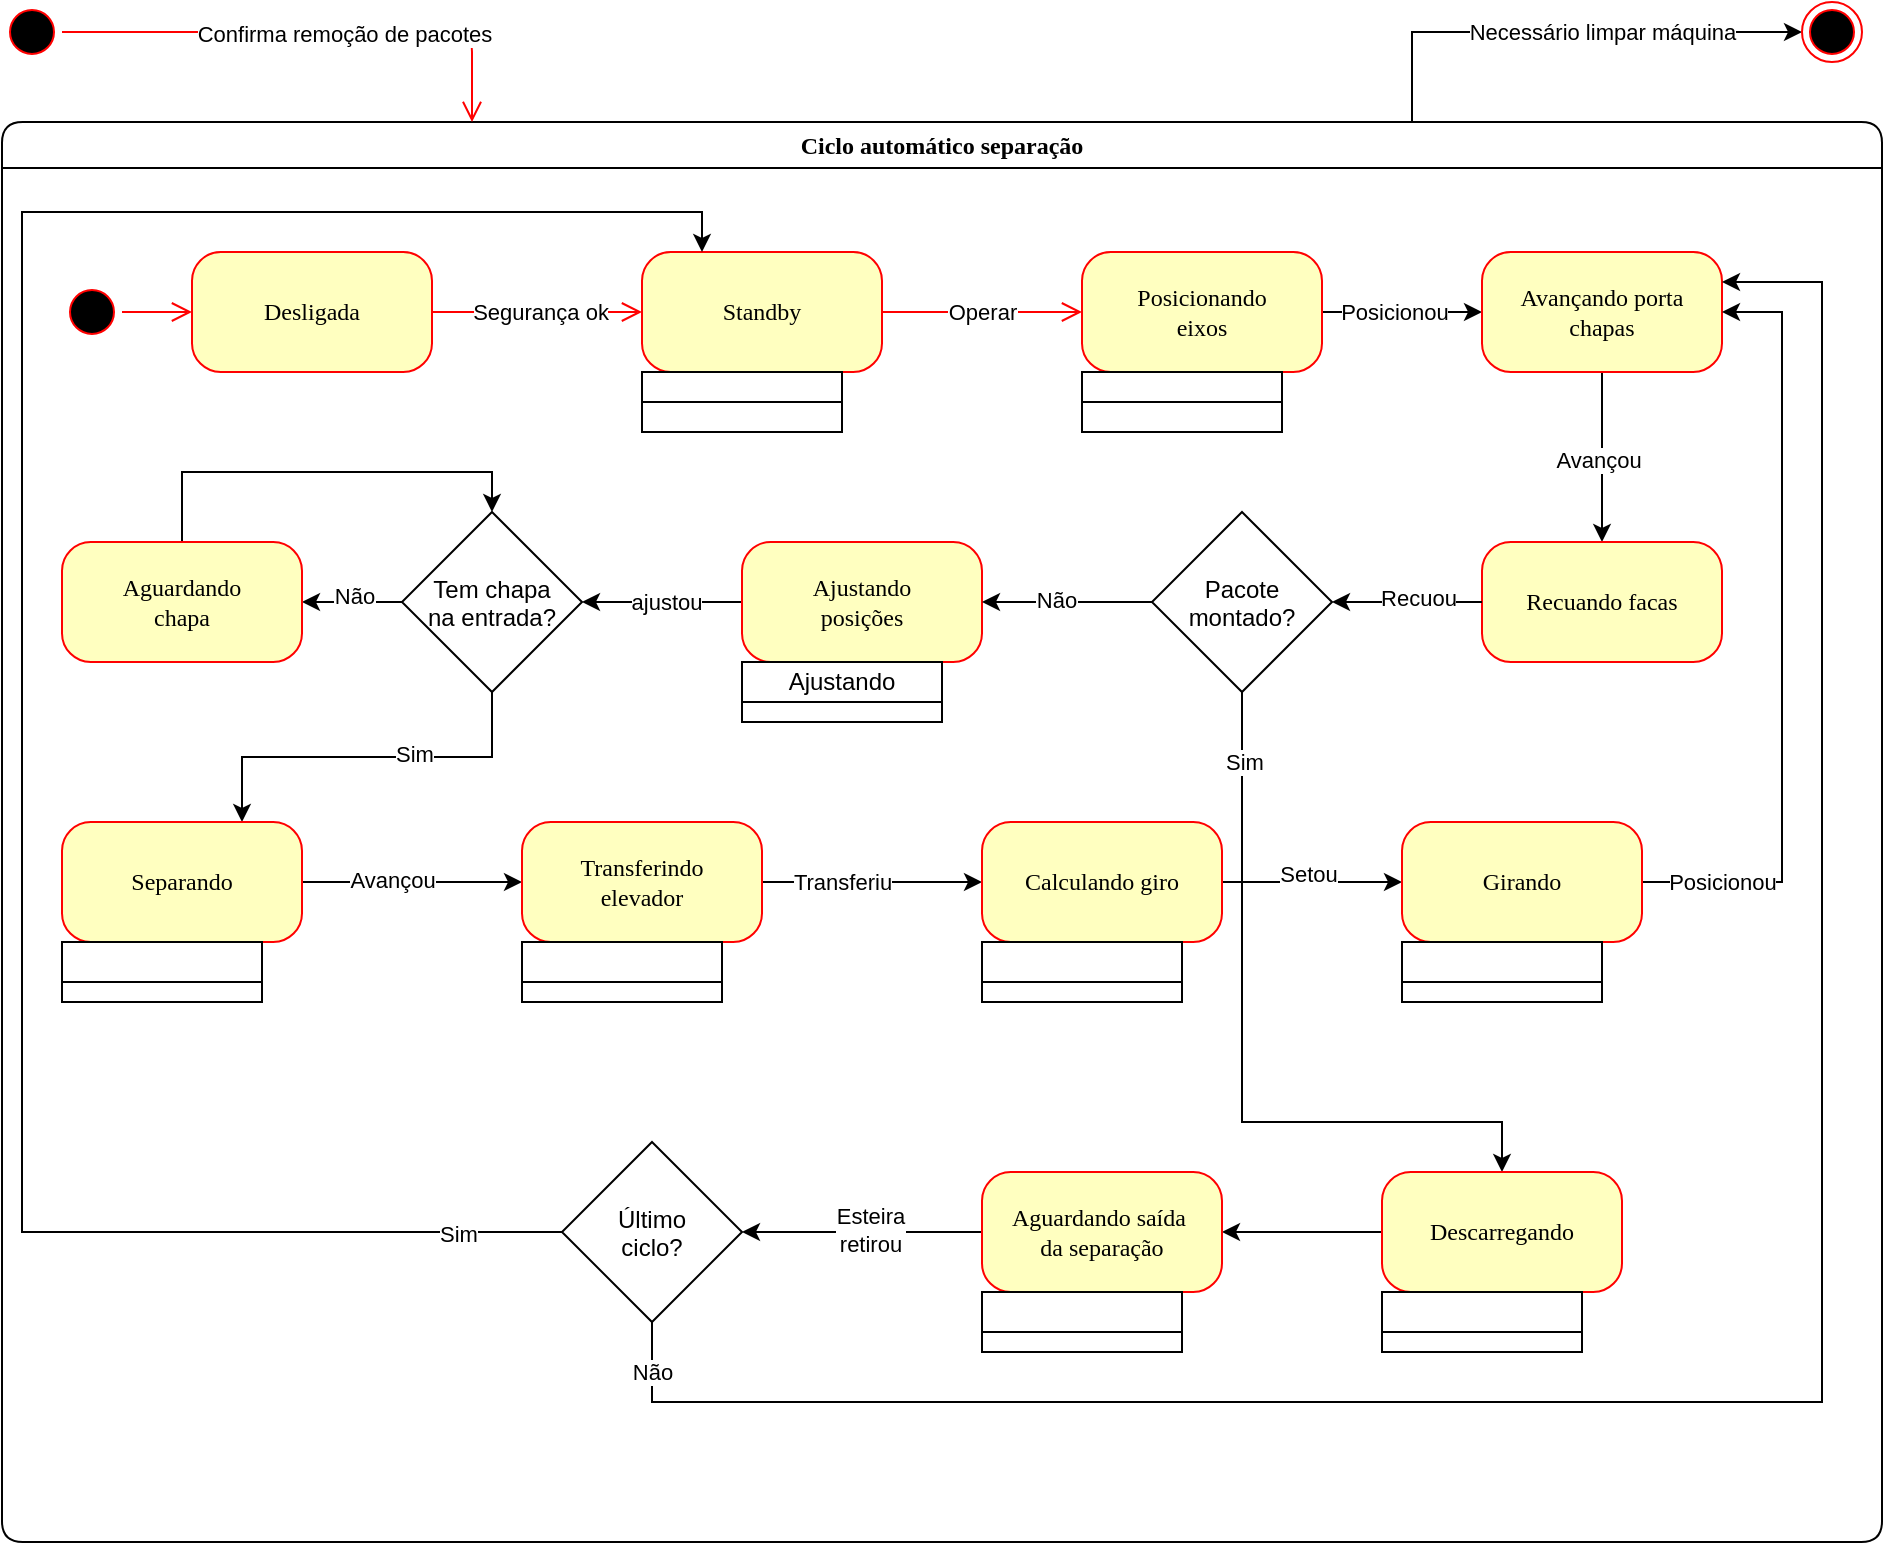 <mxfile version="24.2.2" type="github" pages="2">
  <diagram name="Separação" id="58cdce13-f638-feb5-8d6f-7d28b1aa9fa0">
    <mxGraphModel dx="2150" dy="942" grid="1" gridSize="10" guides="1" tooltips="1" connect="1" arrows="1" fold="1" page="1" pageScale="1" pageWidth="1100" pageHeight="850" background="none" math="0" shadow="0">
      <root>
        <mxCell id="0" />
        <mxCell id="1" parent="0" />
        <mxCell id="382b91b5511bd0f7-1" value="" style="ellipse;html=1;shape=startState;fillColor=#000000;strokeColor=#ff0000;rounded=1;shadow=0;comic=0;labelBackgroundColor=none;fontFamily=Verdana;fontSize=12;fontColor=#000000;align=center;direction=south;" parent="1" vertex="1">
          <mxGeometry x="20" y="20" width="30" height="30" as="geometry" />
        </mxCell>
        <mxCell id="jEQ9bqi1bXGEA216Gn8D-32" style="edgeStyle=orthogonalEdgeStyle;rounded=0;orthogonalLoop=1;jettySize=auto;html=1;exitX=0.75;exitY=0;exitDx=0;exitDy=0;entryX=0;entryY=0.5;entryDx=0;entryDy=0;" edge="1" parent="1" source="2a3bc250acf0617d-7" target="24f968d109e7d6b4-3">
          <mxGeometry relative="1" as="geometry" />
        </mxCell>
        <mxCell id="jEQ9bqi1bXGEA216Gn8D-33" value="Necessário limpar máquina" style="edgeLabel;html=1;align=center;verticalAlign=middle;resizable=0;points=[];" vertex="1" connectable="0" parent="jEQ9bqi1bXGEA216Gn8D-32">
          <mxGeometry x="-0.258" y="2" relative="1" as="geometry">
            <mxPoint x="51" y="2" as="offset" />
          </mxGeometry>
        </mxCell>
        <mxCell id="2a3bc250acf0617d-7" value="Ciclo automático separação" style="swimlane;whiteSpace=wrap;html=1;rounded=1;shadow=0;comic=0;labelBackgroundColor=none;strokeWidth=1;fontFamily=Verdana;fontSize=12;align=center;" parent="1" vertex="1">
          <mxGeometry x="20" y="80" width="940" height="710" as="geometry" />
        </mxCell>
        <mxCell id="3cde6dad864a17aa-10" style="edgeStyle=elbowEdgeStyle;html=1;labelBackgroundColor=none;endArrow=open;endSize=8;strokeColor=#ff0000;fontFamily=Verdana;fontSize=12;align=left;" parent="2a3bc250acf0617d-7" source="382b91b5511bd0f7-8" target="3cde6dad864a17aa-1" edge="1">
          <mxGeometry relative="1" as="geometry" />
        </mxCell>
        <mxCell id="SFfb35-ShU-kt1pV6KI9-8" value="Segurança ok" style="edgeLabel;html=1;align=center;verticalAlign=middle;resizable=0;points=[];" parent="3cde6dad864a17aa-10" vertex="1" connectable="0">
          <mxGeometry x="0.12" y="1" relative="1" as="geometry">
            <mxPoint x="-5" y="1" as="offset" />
          </mxGeometry>
        </mxCell>
        <mxCell id="382b91b5511bd0f7-8" value="Desligada" style="rounded=1;whiteSpace=wrap;html=1;arcSize=24;fillColor=#ffffc0;strokeColor=#ff0000;shadow=0;comic=0;labelBackgroundColor=none;fontFamily=Verdana;fontSize=12;fontColor=#000000;align=center;" parent="2a3bc250acf0617d-7" vertex="1">
          <mxGeometry x="95" y="65" width="120" height="60" as="geometry" />
        </mxCell>
        <mxCell id="3cde6dad864a17aa-9" style="edgeStyle=elbowEdgeStyle;html=1;labelBackgroundColor=none;endArrow=open;endSize=8;strokeColor=#ff0000;fontFamily=Verdana;fontSize=12;align=left;" parent="2a3bc250acf0617d-7" source="2a3bc250acf0617d-3" target="382b91b5511bd0f7-8" edge="1">
          <mxGeometry relative="1" as="geometry" />
        </mxCell>
        <mxCell id="2a3bc250acf0617d-3" value="" style="ellipse;html=1;shape=startState;fillColor=#000000;strokeColor=#ff0000;rounded=1;shadow=0;comic=0;labelBackgroundColor=none;fontFamily=Verdana;fontSize=12;fontColor=#000000;align=center;direction=south;" parent="2a3bc250acf0617d-7" vertex="1">
          <mxGeometry x="30" y="80" width="30" height="30" as="geometry" />
        </mxCell>
        <mxCell id="3cde6dad864a17aa-11" style="edgeStyle=elbowEdgeStyle;html=1;labelBackgroundColor=none;endArrow=open;endSize=8;strokeColor=#ff0000;fontFamily=Verdana;fontSize=12;align=left;" parent="2a3bc250acf0617d-7" source="3cde6dad864a17aa-1" target="3cde6dad864a17aa-2" edge="1">
          <mxGeometry relative="1" as="geometry" />
        </mxCell>
        <mxCell id="SFfb35-ShU-kt1pV6KI9-13" value="Operar" style="edgeLabel;html=1;align=center;verticalAlign=middle;resizable=0;points=[];" parent="3cde6dad864a17aa-11" vertex="1" connectable="0">
          <mxGeometry x="-0.343" y="-1" relative="1" as="geometry">
            <mxPoint x="17" y="-1" as="offset" />
          </mxGeometry>
        </mxCell>
        <mxCell id="3cde6dad864a17aa-1" value="Standby" style="rounded=1;whiteSpace=wrap;html=1;arcSize=24;fillColor=#ffffc0;strokeColor=#ff0000;shadow=0;comic=0;labelBackgroundColor=none;fontFamily=Verdana;fontSize=12;fontColor=#000000;align=center;" parent="2a3bc250acf0617d-7" vertex="1">
          <mxGeometry x="320" y="65" width="120" height="60" as="geometry" />
        </mxCell>
        <mxCell id="SFfb35-ShU-kt1pV6KI9-29" value="" style="edgeStyle=orthogonalEdgeStyle;rounded=0;orthogonalLoop=1;jettySize=auto;html=1;" parent="2a3bc250acf0617d-7" source="3cde6dad864a17aa-2" target="SFfb35-ShU-kt1pV6KI9-28" edge="1">
          <mxGeometry relative="1" as="geometry" />
        </mxCell>
        <mxCell id="SFfb35-ShU-kt1pV6KI9-30" value="Text" style="edgeLabel;html=1;align=center;verticalAlign=middle;resizable=0;points=[];" parent="SFfb35-ShU-kt1pV6KI9-29" vertex="1" connectable="0">
          <mxGeometry x="-0.16" y="-1" relative="1" as="geometry">
            <mxPoint as="offset" />
          </mxGeometry>
        </mxCell>
        <mxCell id="SFfb35-ShU-kt1pV6KI9-43" value="Posicionou" style="edgeLabel;html=1;align=center;verticalAlign=middle;resizable=0;points=[];" parent="SFfb35-ShU-kt1pV6KI9-29" vertex="1" connectable="0">
          <mxGeometry x="-0.11" relative="1" as="geometry">
            <mxPoint as="offset" />
          </mxGeometry>
        </mxCell>
        <mxCell id="3cde6dad864a17aa-2" value="Posicionando&lt;div&gt;eixos&lt;/div&gt;" style="rounded=1;whiteSpace=wrap;html=1;arcSize=24;fillColor=#ffffc0;strokeColor=#ff0000;shadow=0;comic=0;labelBackgroundColor=none;fontFamily=Verdana;fontSize=12;fontColor=#000000;align=center;" parent="2a3bc250acf0617d-7" vertex="1">
          <mxGeometry x="540" y="65" width="120" height="60" as="geometry" />
        </mxCell>
        <mxCell id="SFfb35-ShU-kt1pV6KI9-22" value="" style="swimlane;fontStyle=0;childLayout=stackLayout;horizontal=1;startSize=15;fillColor=none;horizontalStack=0;resizeParent=1;resizeParentMax=0;resizeLast=0;collapsible=1;marginBottom=0;whiteSpace=wrap;html=1;" parent="2a3bc250acf0617d-7" vertex="1" collapsed="1">
          <mxGeometry x="320" y="125" width="100" height="30" as="geometry">
            <mxRectangle x="320" y="125" width="210" height="69" as="alternateBounds" />
          </mxGeometry>
        </mxCell>
        <mxCell id="SFfb35-ShU-kt1pV6KI9-23" value="+ atualiza o tamanho da separação;&lt;div&gt;+ atualiza a quantidade de giros;&lt;/div&gt;" style="text;strokeColor=none;fillColor=none;align=left;verticalAlign=top;spacingLeft=4;spacingRight=4;overflow=hidden;rotatable=0;points=[[0,0.5],[1,0.5]];portConstraint=eastwest;whiteSpace=wrap;html=1;" parent="SFfb35-ShU-kt1pV6KI9-22" vertex="1">
          <mxGeometry y="15" width="210" height="54" as="geometry" />
        </mxCell>
        <mxCell id="SFfb35-ShU-kt1pV6KI9-26" value="" style="swimlane;fontStyle=0;childLayout=stackLayout;horizontal=1;startSize=15;fillColor=none;horizontalStack=0;resizeParent=1;resizeParentMax=0;resizeLast=0;collapsible=1;marginBottom=0;whiteSpace=wrap;html=1;" parent="2a3bc250acf0617d-7" vertex="1" collapsed="1">
          <mxGeometry x="540" y="125" width="100" height="30" as="geometry">
            <mxRectangle x="540" y="125" width="140" height="80" as="alternateBounds" />
          </mxGeometry>
        </mxCell>
        <mxCell id="SFfb35-ShU-kt1pV6KI9-27" value="+ posiciona o giro;&lt;div&gt;+ posiciona o elevador;&lt;/div&gt;" style="text;strokeColor=none;fillColor=none;align=left;verticalAlign=top;spacingLeft=4;spacingRight=4;overflow=hidden;rotatable=0;points=[[0,0.5],[1,0.5]];portConstraint=eastwest;whiteSpace=wrap;html=1;" parent="SFfb35-ShU-kt1pV6KI9-26" vertex="1">
          <mxGeometry y="26" width="140" height="54" as="geometry" />
        </mxCell>
        <mxCell id="SFfb35-ShU-kt1pV6KI9-32" value="" style="edgeStyle=orthogonalEdgeStyle;rounded=0;orthogonalLoop=1;jettySize=auto;html=1;" parent="2a3bc250acf0617d-7" source="SFfb35-ShU-kt1pV6KI9-28" target="SFfb35-ShU-kt1pV6KI9-31" edge="1">
          <mxGeometry relative="1" as="geometry" />
        </mxCell>
        <mxCell id="SFfb35-ShU-kt1pV6KI9-33" value="Avançou" style="edgeLabel;html=1;align=center;verticalAlign=middle;resizable=0;points=[];" parent="SFfb35-ShU-kt1pV6KI9-32" vertex="1" connectable="0">
          <mxGeometry x="0.04" y="-2" relative="1" as="geometry">
            <mxPoint as="offset" />
          </mxGeometry>
        </mxCell>
        <mxCell id="SFfb35-ShU-kt1pV6KI9-28" value="Avançando porta&lt;div&gt;chapas&lt;/div&gt;" style="rounded=1;whiteSpace=wrap;html=1;arcSize=24;fillColor=#ffffc0;strokeColor=#ff0000;shadow=0;comic=0;labelBackgroundColor=none;fontFamily=Verdana;fontSize=12;fontColor=#000000;align=center;" parent="2a3bc250acf0617d-7" vertex="1">
          <mxGeometry x="740" y="65" width="120" height="60" as="geometry" />
        </mxCell>
        <mxCell id="SFfb35-ShU-kt1pV6KI9-31" value="Recuando facas" style="rounded=1;whiteSpace=wrap;html=1;arcSize=24;fillColor=#ffffc0;strokeColor=#ff0000;shadow=0;comic=0;labelBackgroundColor=none;fontFamily=Verdana;fontSize=12;fontColor=#000000;align=center;" parent="2a3bc250acf0617d-7" vertex="1">
          <mxGeometry x="740" y="210" width="120" height="60" as="geometry" />
        </mxCell>
        <mxCell id="SFfb35-ShU-kt1pV6KI9-48" value="" style="edgeStyle=orthogonalEdgeStyle;rounded=0;orthogonalLoop=1;jettySize=auto;html=1;" parent="2a3bc250acf0617d-7" source="SFfb35-ShU-kt1pV6KI9-34" target="SFfb35-ShU-kt1pV6KI9-47" edge="1">
          <mxGeometry relative="1" as="geometry" />
        </mxCell>
        <mxCell id="SFfb35-ShU-kt1pV6KI9-49" value="ajustou" style="edgeLabel;html=1;align=center;verticalAlign=middle;resizable=0;points=[];" parent="SFfb35-ShU-kt1pV6KI9-48" vertex="1" connectable="0">
          <mxGeometry x="-0.04" relative="1" as="geometry">
            <mxPoint as="offset" />
          </mxGeometry>
        </mxCell>
        <mxCell id="SFfb35-ShU-kt1pV6KI9-34" value="Ajustando&lt;div&gt;posições&lt;/div&gt;" style="rounded=1;whiteSpace=wrap;html=1;arcSize=24;fillColor=#ffffc0;strokeColor=#ff0000;shadow=0;comic=0;labelBackgroundColor=none;fontFamily=Verdana;fontSize=12;fontColor=#000000;align=center;" parent="2a3bc250acf0617d-7" vertex="1">
          <mxGeometry x="370" y="210" width="120" height="60" as="geometry" />
        </mxCell>
        <mxCell id="SFfb35-ShU-kt1pV6KI9-38" value="" style="edgeStyle=orthogonalEdgeStyle;rounded=0;orthogonalLoop=1;jettySize=auto;html=1;" parent="2a3bc250acf0617d-7" source="SFfb35-ShU-kt1pV6KI9-31" target="SFfb35-ShU-kt1pV6KI9-35" edge="1">
          <mxGeometry relative="1" as="geometry">
            <mxPoint x="840" y="710" as="sourcePoint" />
            <mxPoint x="360" y="715" as="targetPoint" />
          </mxGeometry>
        </mxCell>
        <mxCell id="SFfb35-ShU-kt1pV6KI9-53" value="Recuou" style="edgeLabel;html=1;align=center;verticalAlign=middle;resizable=0;points=[];" parent="SFfb35-ShU-kt1pV6KI9-38" vertex="1" connectable="0">
          <mxGeometry x="-0.152" y="-2" relative="1" as="geometry">
            <mxPoint as="offset" />
          </mxGeometry>
        </mxCell>
        <mxCell id="SFfb35-ShU-kt1pV6KI9-42" value="" style="edgeStyle=orthogonalEdgeStyle;rounded=0;orthogonalLoop=1;jettySize=auto;html=1;" parent="2a3bc250acf0617d-7" source="SFfb35-ShU-kt1pV6KI9-35" target="SFfb35-ShU-kt1pV6KI9-34" edge="1">
          <mxGeometry relative="1" as="geometry" />
        </mxCell>
        <mxCell id="SFfb35-ShU-kt1pV6KI9-44" value="Não" style="edgeLabel;html=1;align=center;verticalAlign=middle;resizable=0;points=[];" parent="SFfb35-ShU-kt1pV6KI9-42" vertex="1" connectable="0">
          <mxGeometry x="0.139" y="-1" relative="1" as="geometry">
            <mxPoint as="offset" />
          </mxGeometry>
        </mxCell>
        <mxCell id="jEQ9bqi1bXGEA216Gn8D-20" style="edgeStyle=orthogonalEdgeStyle;rounded=0;orthogonalLoop=1;jettySize=auto;html=1;exitX=0.5;exitY=1;exitDx=0;exitDy=0;entryX=0.5;entryY=0;entryDx=0;entryDy=0;" edge="1" parent="2a3bc250acf0617d-7" source="SFfb35-ShU-kt1pV6KI9-35" target="jEQ9bqi1bXGEA216Gn8D-15">
          <mxGeometry relative="1" as="geometry">
            <Array as="points">
              <mxPoint x="620" y="500" />
              <mxPoint x="750" y="500" />
            </Array>
          </mxGeometry>
        </mxCell>
        <mxCell id="jEQ9bqi1bXGEA216Gn8D-21" value="Sim" style="edgeLabel;html=1;align=center;verticalAlign=middle;resizable=0;points=[];" vertex="1" connectable="0" parent="jEQ9bqi1bXGEA216Gn8D-20">
          <mxGeometry x="-0.814" y="1" relative="1" as="geometry">
            <mxPoint as="offset" />
          </mxGeometry>
        </mxCell>
        <mxCell id="SFfb35-ShU-kt1pV6KI9-35" value="Pacote&#xa;montado?" style="rhombus;" parent="2a3bc250acf0617d-7" vertex="1">
          <mxGeometry x="575" y="195" width="90" height="90" as="geometry" />
        </mxCell>
        <mxCell id="SFfb35-ShU-kt1pV6KI9-45" value="Ajustando" style="swimlane;fontStyle=0;childLayout=stackLayout;horizontal=1;startSize=20;fillColor=none;horizontalStack=0;resizeParent=1;resizeParentMax=0;resizeLast=0;collapsible=1;marginBottom=0;whiteSpace=wrap;html=1;" parent="2a3bc250acf0617d-7" vertex="1" collapsed="1">
          <mxGeometry x="370" y="270" width="100" height="30" as="geometry">
            <mxRectangle x="370" y="270" width="150" height="74" as="alternateBounds" />
          </mxGeometry>
        </mxCell>
        <mxCell id="SFfb35-ShU-kt1pV6KI9-46" value="+ posiciona o elevador na posição de giro;&lt;div&gt;+ posiciona a separação;&lt;/div&gt;" style="text;strokeColor=none;fillColor=none;align=left;verticalAlign=top;spacingLeft=4;spacingRight=4;overflow=hidden;rotatable=0;points=[[0,0.5],[1,0.5]];portConstraint=eastwest;whiteSpace=wrap;html=1;" parent="SFfb35-ShU-kt1pV6KI9-45" vertex="1">
          <mxGeometry y="20" width="150" height="54" as="geometry" />
        </mxCell>
        <mxCell id="SFfb35-ShU-kt1pV6KI9-58" value="" style="edgeStyle=orthogonalEdgeStyle;rounded=0;orthogonalLoop=1;jettySize=auto;html=1;" parent="2a3bc250acf0617d-7" source="SFfb35-ShU-kt1pV6KI9-47" target="SFfb35-ShU-kt1pV6KI9-57" edge="1">
          <mxGeometry relative="1" as="geometry" />
        </mxCell>
        <mxCell id="SFfb35-ShU-kt1pV6KI9-59" value="Não" style="edgeLabel;html=1;align=center;verticalAlign=middle;resizable=0;points=[];" parent="SFfb35-ShU-kt1pV6KI9-58" vertex="1" connectable="0">
          <mxGeometry x="-0.048" y="-3" relative="1" as="geometry">
            <mxPoint as="offset" />
          </mxGeometry>
        </mxCell>
        <mxCell id="SFfb35-ShU-kt1pV6KI9-60" style="edgeStyle=orthogonalEdgeStyle;rounded=0;orthogonalLoop=1;jettySize=auto;html=1;exitX=0.5;exitY=1;exitDx=0;exitDy=0;entryX=0.75;entryY=0;entryDx=0;entryDy=0;" parent="2a3bc250acf0617d-7" source="SFfb35-ShU-kt1pV6KI9-47" target="SFfb35-ShU-kt1pV6KI9-54" edge="1">
          <mxGeometry relative="1" as="geometry" />
        </mxCell>
        <mxCell id="SFfb35-ShU-kt1pV6KI9-61" value="Sim" style="edgeLabel;html=1;align=center;verticalAlign=middle;resizable=0;points=[];" parent="SFfb35-ShU-kt1pV6KI9-60" vertex="1" connectable="0">
          <mxGeometry x="-0.249" y="-2" relative="1" as="geometry">
            <mxPoint as="offset" />
          </mxGeometry>
        </mxCell>
        <mxCell id="SFfb35-ShU-kt1pV6KI9-47" value="Tem chapa&#xa;na entrada?" style="rhombus;" parent="2a3bc250acf0617d-7" vertex="1">
          <mxGeometry x="200" y="195" width="90" height="90" as="geometry" />
        </mxCell>
        <mxCell id="SFfb35-ShU-kt1pV6KI9-66" value="" style="edgeStyle=orthogonalEdgeStyle;rounded=0;orthogonalLoop=1;jettySize=auto;html=1;" parent="2a3bc250acf0617d-7" source="SFfb35-ShU-kt1pV6KI9-54" target="SFfb35-ShU-kt1pV6KI9-65" edge="1">
          <mxGeometry relative="1" as="geometry" />
        </mxCell>
        <mxCell id="SFfb35-ShU-kt1pV6KI9-69" value="Avançou" style="edgeLabel;html=1;align=center;verticalAlign=middle;resizable=0;points=[];" parent="SFfb35-ShU-kt1pV6KI9-66" vertex="1" connectable="0">
          <mxGeometry x="-0.178" y="1" relative="1" as="geometry">
            <mxPoint as="offset" />
          </mxGeometry>
        </mxCell>
        <mxCell id="SFfb35-ShU-kt1pV6KI9-54" value="Separando" style="rounded=1;whiteSpace=wrap;html=1;arcSize=24;fillColor=#ffffc0;strokeColor=#ff0000;shadow=0;comic=0;labelBackgroundColor=none;fontFamily=Verdana;fontSize=12;fontColor=#000000;align=center;" parent="2a3bc250acf0617d-7" vertex="1">
          <mxGeometry x="30" y="350" width="120" height="60" as="geometry" />
        </mxCell>
        <mxCell id="SFfb35-ShU-kt1pV6KI9-62" style="edgeStyle=orthogonalEdgeStyle;rounded=0;orthogonalLoop=1;jettySize=auto;html=1;exitX=0.5;exitY=0;exitDx=0;exitDy=0;entryX=0.5;entryY=0;entryDx=0;entryDy=0;" parent="2a3bc250acf0617d-7" source="SFfb35-ShU-kt1pV6KI9-57" target="SFfb35-ShU-kt1pV6KI9-47" edge="1">
          <mxGeometry relative="1" as="geometry" />
        </mxCell>
        <mxCell id="SFfb35-ShU-kt1pV6KI9-57" value="Aguardando&lt;div&gt;chapa&lt;/div&gt;" style="rounded=1;whiteSpace=wrap;html=1;arcSize=24;fillColor=#ffffc0;strokeColor=#ff0000;shadow=0;comic=0;labelBackgroundColor=none;fontFamily=Verdana;fontSize=12;fontColor=#000000;align=center;" parent="2a3bc250acf0617d-7" vertex="1">
          <mxGeometry x="30" y="210" width="120" height="60" as="geometry" />
        </mxCell>
        <mxCell id="jEQ9bqi1bXGEA216Gn8D-2" value="" style="edgeStyle=orthogonalEdgeStyle;rounded=0;orthogonalLoop=1;jettySize=auto;html=1;" edge="1" parent="2a3bc250acf0617d-7" source="SFfb35-ShU-kt1pV6KI9-65" target="jEQ9bqi1bXGEA216Gn8D-1">
          <mxGeometry relative="1" as="geometry" />
        </mxCell>
        <mxCell id="jEQ9bqi1bXGEA216Gn8D-3" value="Transferiu" style="edgeLabel;html=1;align=center;verticalAlign=middle;resizable=0;points=[];" vertex="1" connectable="0" parent="jEQ9bqi1bXGEA216Gn8D-2">
          <mxGeometry x="-0.273" relative="1" as="geometry">
            <mxPoint as="offset" />
          </mxGeometry>
        </mxCell>
        <mxCell id="SFfb35-ShU-kt1pV6KI9-65" value="Transferindo&lt;div&gt;elevador&lt;/div&gt;" style="rounded=1;whiteSpace=wrap;html=1;arcSize=24;fillColor=#ffffc0;strokeColor=#ff0000;shadow=0;comic=0;labelBackgroundColor=none;fontFamily=Verdana;fontSize=12;fontColor=#000000;align=center;" parent="2a3bc250acf0617d-7" vertex="1">
          <mxGeometry x="260" y="350" width="120" height="60" as="geometry" />
        </mxCell>
        <mxCell id="SFfb35-ShU-kt1pV6KI9-70" value="" style="swimlane;fontStyle=0;childLayout=stackLayout;horizontal=1;startSize=20;fillColor=none;horizontalStack=0;resizeParent=1;resizeParentMax=0;resizeLast=0;collapsible=1;marginBottom=0;whiteSpace=wrap;html=1;" parent="2a3bc250acf0617d-7" vertex="1" collapsed="1">
          <mxGeometry x="260" y="410" width="100" height="30" as="geometry">
            <mxRectangle x="260" y="410" width="140" height="74" as="alternateBounds" />
          </mxGeometry>
        </mxCell>
        <mxCell id="SFfb35-ShU-kt1pV6KI9-71" value="+ Abre porta de chapas;&lt;div&gt;+ conta separações feitas;&lt;/div&gt;" style="text;strokeColor=none;fillColor=none;align=left;verticalAlign=top;spacingLeft=4;spacingRight=4;overflow=hidden;rotatable=0;points=[[0,0.5],[1,0.5]];portConstraint=eastwest;whiteSpace=wrap;html=1;" parent="SFfb35-ShU-kt1pV6KI9-70" vertex="1">
          <mxGeometry y="20" width="140" height="54" as="geometry" />
        </mxCell>
        <mxCell id="jEQ9bqi1bXGEA216Gn8D-7" value="" style="edgeStyle=orthogonalEdgeStyle;rounded=0;orthogonalLoop=1;jettySize=auto;html=1;" edge="1" parent="2a3bc250acf0617d-7" source="jEQ9bqi1bXGEA216Gn8D-1" target="jEQ9bqi1bXGEA216Gn8D-6">
          <mxGeometry relative="1" as="geometry" />
        </mxCell>
        <mxCell id="jEQ9bqi1bXGEA216Gn8D-8" value="Setou" style="edgeLabel;html=1;align=center;verticalAlign=middle;resizable=0;points=[];" vertex="1" connectable="0" parent="jEQ9bqi1bXGEA216Gn8D-7">
          <mxGeometry x="-0.044" y="4" relative="1" as="geometry">
            <mxPoint as="offset" />
          </mxGeometry>
        </mxCell>
        <mxCell id="jEQ9bqi1bXGEA216Gn8D-1" value="Calculando giro" style="rounded=1;whiteSpace=wrap;html=1;arcSize=24;fillColor=#ffffc0;strokeColor=#ff0000;shadow=0;comic=0;labelBackgroundColor=none;fontFamily=Verdana;fontSize=12;fontColor=#000000;align=center;" vertex="1" parent="2a3bc250acf0617d-7">
          <mxGeometry x="490" y="350" width="120" height="60" as="geometry" />
        </mxCell>
        <mxCell id="jEQ9bqi1bXGEA216Gn8D-4" value="" style="swimlane;fontStyle=0;childLayout=stackLayout;horizontal=1;startSize=20;fillColor=none;horizontalStack=0;resizeParent=1;resizeParentMax=0;resizeLast=0;collapsible=1;marginBottom=0;whiteSpace=wrap;html=1;" vertex="1" collapsed="1" parent="2a3bc250acf0617d-7">
          <mxGeometry x="490" y="410" width="100" height="30" as="geometry">
            <mxRectangle x="490" y="410" width="130" height="74" as="alternateBounds" />
          </mxGeometry>
        </mxCell>
        <mxCell id="jEQ9bqi1bXGEA216Gn8D-5" value="+ Seta posição para o eixo do giro;" style="text;strokeColor=none;fillColor=none;align=left;verticalAlign=top;spacingLeft=4;spacingRight=4;overflow=hidden;rotatable=0;points=[[0,0.5],[1,0.5]];portConstraint=eastwest;whiteSpace=wrap;html=1;" vertex="1" parent="jEQ9bqi1bXGEA216Gn8D-4">
          <mxGeometry y="20" width="130" height="54" as="geometry" />
        </mxCell>
        <mxCell id="jEQ9bqi1bXGEA216Gn8D-13" style="edgeStyle=orthogonalEdgeStyle;rounded=0;orthogonalLoop=1;jettySize=auto;html=1;exitX=1;exitY=0.5;exitDx=0;exitDy=0;entryX=1;entryY=0.5;entryDx=0;entryDy=0;" edge="1" parent="2a3bc250acf0617d-7" source="jEQ9bqi1bXGEA216Gn8D-6" target="SFfb35-ShU-kt1pV6KI9-28">
          <mxGeometry relative="1" as="geometry">
            <Array as="points">
              <mxPoint x="890" y="380" />
              <mxPoint x="890" y="95" />
            </Array>
          </mxGeometry>
        </mxCell>
        <mxCell id="jEQ9bqi1bXGEA216Gn8D-14" value="Posicionou" style="edgeLabel;html=1;align=center;verticalAlign=middle;resizable=0;points=[];" vertex="1" connectable="0" parent="jEQ9bqi1bXGEA216Gn8D-13">
          <mxGeometry x="-0.86" y="-1" relative="1" as="geometry">
            <mxPoint x="13" y="-1" as="offset" />
          </mxGeometry>
        </mxCell>
        <mxCell id="jEQ9bqi1bXGEA216Gn8D-6" value="Girando" style="rounded=1;whiteSpace=wrap;html=1;arcSize=24;fillColor=#ffffc0;strokeColor=#ff0000;shadow=0;comic=0;labelBackgroundColor=none;fontFamily=Verdana;fontSize=12;fontColor=#000000;align=center;" vertex="1" parent="2a3bc250acf0617d-7">
          <mxGeometry x="700" y="350" width="120" height="60" as="geometry" />
        </mxCell>
        <mxCell id="jEQ9bqi1bXGEA216Gn8D-9" value="" style="swimlane;fontStyle=0;childLayout=stackLayout;horizontal=1;startSize=20;fillColor=none;horizontalStack=0;resizeParent=1;resizeParentMax=0;resizeLast=0;collapsible=1;marginBottom=0;whiteSpace=wrap;html=1;" vertex="1" collapsed="1" parent="2a3bc250acf0617d-7">
          <mxGeometry x="700" y="410" width="100" height="30" as="geometry">
            <mxRectangle x="700" y="410" width="150" height="90" as="alternateBounds" />
          </mxGeometry>
        </mxCell>
        <mxCell id="jEQ9bqi1bXGEA216Gn8D-10" value="+ Desce elevador para a posição de trabalho (giro);&lt;div&gt;+ Gira se o pacote não estiver finalizado;&lt;/div&gt;" style="text;strokeColor=none;fillColor=none;align=left;verticalAlign=top;spacingLeft=4;spacingRight=4;overflow=hidden;rotatable=0;points=[[0,0.5],[1,0.5]];portConstraint=eastwest;whiteSpace=wrap;html=1;" vertex="1" parent="jEQ9bqi1bXGEA216Gn8D-9">
          <mxGeometry y="20" width="150" height="70" as="geometry" />
        </mxCell>
        <mxCell id="jEQ9bqi1bXGEA216Gn8D-22" value="" style="edgeStyle=orthogonalEdgeStyle;rounded=0;orthogonalLoop=1;jettySize=auto;html=1;" edge="1" parent="2a3bc250acf0617d-7" source="jEQ9bqi1bXGEA216Gn8D-15" target="jEQ9bqi1bXGEA216Gn8D-18">
          <mxGeometry relative="1" as="geometry" />
        </mxCell>
        <mxCell id="jEQ9bqi1bXGEA216Gn8D-15" value="Descarregando" style="rounded=1;whiteSpace=wrap;html=1;arcSize=24;fillColor=#ffffc0;strokeColor=#ff0000;shadow=0;comic=0;labelBackgroundColor=none;fontFamily=Verdana;fontSize=12;fontColor=#000000;align=center;" vertex="1" parent="2a3bc250acf0617d-7">
          <mxGeometry x="690" y="525" width="120" height="60" as="geometry" />
        </mxCell>
        <mxCell id="jEQ9bqi1bXGEA216Gn8D-16" value="" style="swimlane;fontStyle=0;childLayout=stackLayout;horizontal=1;startSize=20;fillColor=none;horizontalStack=0;resizeParent=1;resizeParentMax=0;resizeLast=0;collapsible=1;marginBottom=0;whiteSpace=wrap;html=1;" vertex="1" collapsed="1" parent="2a3bc250acf0617d-7">
          <mxGeometry x="690" y="585" width="100" height="30" as="geometry">
            <mxRectangle x="690" y="550" width="150" height="120" as="alternateBounds" />
          </mxGeometry>
        </mxCell>
        <mxCell id="jEQ9bqi1bXGEA216Gn8D-17" value="+ Gira para a posição inicial;&lt;br&gt;&lt;div&gt;+ Desce pacote para a esteira;&lt;/div&gt;&lt;div&gt;+ Ajusta o esixo de separação&lt;/div&gt;" style="text;strokeColor=none;fillColor=none;align=left;verticalAlign=top;spacingLeft=4;spacingRight=4;overflow=hidden;rotatable=0;points=[[0,0.5],[1,0.5]];portConstraint=eastwest;whiteSpace=wrap;html=1;" vertex="1" parent="jEQ9bqi1bXGEA216Gn8D-16">
          <mxGeometry y="20" width="150" height="100" as="geometry" />
        </mxCell>
        <mxCell id="jEQ9bqi1bXGEA216Gn8D-26" value="" style="edgeStyle=orthogonalEdgeStyle;rounded=0;orthogonalLoop=1;jettySize=auto;html=1;" edge="1" parent="2a3bc250acf0617d-7" source="jEQ9bqi1bXGEA216Gn8D-18" target="jEQ9bqi1bXGEA216Gn8D-25">
          <mxGeometry relative="1" as="geometry" />
        </mxCell>
        <mxCell id="jEQ9bqi1bXGEA216Gn8D-27" value="Esteira&lt;div&gt;retirou&lt;/div&gt;" style="edgeLabel;html=1;align=center;verticalAlign=middle;resizable=0;points=[];" vertex="1" connectable="0" parent="jEQ9bqi1bXGEA216Gn8D-26">
          <mxGeometry x="-0.067" y="-1" relative="1" as="geometry">
            <mxPoint as="offset" />
          </mxGeometry>
        </mxCell>
        <mxCell id="jEQ9bqi1bXGEA216Gn8D-18" value="Aguardando saída&amp;nbsp;&lt;div&gt;da separação&lt;/div&gt;" style="rounded=1;whiteSpace=wrap;html=1;arcSize=24;fillColor=#ffffc0;strokeColor=#ff0000;shadow=0;comic=0;labelBackgroundColor=none;fontFamily=Verdana;fontSize=12;fontColor=#000000;align=center;" vertex="1" parent="2a3bc250acf0617d-7">
          <mxGeometry x="490" y="525" width="120" height="60" as="geometry" />
        </mxCell>
        <mxCell id="jEQ9bqi1bXGEA216Gn8D-23" value="" style="swimlane;fontStyle=0;childLayout=stackLayout;horizontal=1;startSize=20;fillColor=none;horizontalStack=0;resizeParent=1;resizeParentMax=0;resizeLast=0;collapsible=1;marginBottom=0;whiteSpace=wrap;html=1;" vertex="1" collapsed="1" parent="2a3bc250acf0617d-7">
          <mxGeometry x="490" y="585" width="100" height="30" as="geometry">
            <mxRectangle x="490" y="550" width="150" height="120" as="alternateBounds" />
          </mxGeometry>
        </mxCell>
        <mxCell id="jEQ9bqi1bXGEA216Gn8D-24" value="+ Atualiza o ajuste da receita;&lt;div&gt;&lt;br&gt;&lt;/div&gt;" style="text;strokeColor=none;fillColor=none;align=left;verticalAlign=top;spacingLeft=4;spacingRight=4;overflow=hidden;rotatable=0;points=[[0,0.5],[1,0.5]];portConstraint=eastwest;whiteSpace=wrap;html=1;" vertex="1" parent="jEQ9bqi1bXGEA216Gn8D-23">
          <mxGeometry y="20" width="150" height="100" as="geometry" />
        </mxCell>
        <mxCell id="jEQ9bqi1bXGEA216Gn8D-28" style="edgeStyle=orthogonalEdgeStyle;rounded=0;orthogonalLoop=1;jettySize=auto;html=1;exitX=0;exitY=0.5;exitDx=0;exitDy=0;entryX=0.25;entryY=0;entryDx=0;entryDy=0;" edge="1" parent="2a3bc250acf0617d-7" source="jEQ9bqi1bXGEA216Gn8D-25" target="3cde6dad864a17aa-1">
          <mxGeometry relative="1" as="geometry">
            <Array as="points">
              <mxPoint x="10" y="555" />
              <mxPoint x="10" y="45" />
              <mxPoint x="350" y="45" />
            </Array>
          </mxGeometry>
        </mxCell>
        <mxCell id="jEQ9bqi1bXGEA216Gn8D-29" value="Sim" style="edgeLabel;html=1;align=center;verticalAlign=middle;resizable=0;points=[];" vertex="1" connectable="0" parent="jEQ9bqi1bXGEA216Gn8D-28">
          <mxGeometry x="-0.909" y="1" relative="1" as="geometry">
            <mxPoint as="offset" />
          </mxGeometry>
        </mxCell>
        <mxCell id="jEQ9bqi1bXGEA216Gn8D-30" style="edgeStyle=orthogonalEdgeStyle;rounded=0;orthogonalLoop=1;jettySize=auto;html=1;exitX=0.5;exitY=1;exitDx=0;exitDy=0;entryX=1;entryY=0.25;entryDx=0;entryDy=0;" edge="1" parent="2a3bc250acf0617d-7" source="jEQ9bqi1bXGEA216Gn8D-25" target="SFfb35-ShU-kt1pV6KI9-28">
          <mxGeometry relative="1" as="geometry">
            <Array as="points">
              <mxPoint x="325" y="640" />
              <mxPoint x="910" y="640" />
              <mxPoint x="910" y="80" />
            </Array>
          </mxGeometry>
        </mxCell>
        <mxCell id="jEQ9bqi1bXGEA216Gn8D-31" value="Não" style="edgeLabel;html=1;align=center;verticalAlign=middle;resizable=0;points=[];" vertex="1" connectable="0" parent="jEQ9bqi1bXGEA216Gn8D-30">
          <mxGeometry x="-0.96" relative="1" as="geometry">
            <mxPoint as="offset" />
          </mxGeometry>
        </mxCell>
        <mxCell id="jEQ9bqi1bXGEA216Gn8D-25" value="Último&#xa;ciclo?" style="rhombus;" vertex="1" parent="2a3bc250acf0617d-7">
          <mxGeometry x="280" y="510" width="90" height="90" as="geometry" />
        </mxCell>
        <mxCell id="2a3bc250acf0617d-9" style="edgeStyle=orthogonalEdgeStyle;html=1;labelBackgroundColor=none;endArrow=open;endSize=8;strokeColor=#ff0000;fontFamily=Verdana;fontSize=12;align=left;entryX=0.25;entryY=0;entryDx=0;entryDy=0;exitX=0.5;exitY=0;exitDx=0;exitDy=0;" parent="1" source="382b91b5511bd0f7-1" target="2a3bc250acf0617d-7" edge="1">
          <mxGeometry relative="1" as="geometry">
            <mxPoint x="210" y="-45" as="targetPoint" />
          </mxGeometry>
        </mxCell>
        <mxCell id="SFfb35-ShU-kt1pV6KI9-3" value="Confirma remoção de pacotes" style="edgeLabel;html=1;align=center;verticalAlign=middle;resizable=0;points=[];" parent="2a3bc250acf0617d-9" vertex="1" connectable="0">
          <mxGeometry x="0.124" y="-1" relative="1" as="geometry">
            <mxPoint as="offset" />
          </mxGeometry>
        </mxCell>
        <mxCell id="24f968d109e7d6b4-3" value="" style="ellipse;html=1;shape=endState;fillColor=#000000;strokeColor=#ff0000;rounded=1;shadow=0;comic=0;labelBackgroundColor=none;fontFamily=Verdana;fontSize=12;fontColor=#000000;align=center;" parent="1" vertex="1">
          <mxGeometry x="920" y="20" width="30" height="30" as="geometry" />
        </mxCell>
        <mxCell id="SFfb35-ShU-kt1pV6KI9-63" value="" style="swimlane;fontStyle=0;childLayout=stackLayout;horizontal=1;startSize=20;fillColor=none;horizontalStack=0;resizeParent=1;resizeParentMax=0;resizeLast=0;collapsible=1;marginBottom=0;whiteSpace=wrap;html=1;" parent="1" vertex="1" collapsed="1">
          <mxGeometry x="50" y="490" width="100" height="30" as="geometry">
            <mxRectangle x="50" y="490" width="140" height="74" as="alternateBounds" />
          </mxGeometry>
        </mxCell>
        <mxCell id="SFfb35-ShU-kt1pV6KI9-64" value="+ Sobe elevador para a posição de coleta;&lt;div&gt;+ Avança facas;&lt;/div&gt;" style="text;strokeColor=none;fillColor=none;align=left;verticalAlign=top;spacingLeft=4;spacingRight=4;overflow=hidden;rotatable=0;points=[[0,0.5],[1,0.5]];portConstraint=eastwest;whiteSpace=wrap;html=1;" parent="SFfb35-ShU-kt1pV6KI9-63" vertex="1">
          <mxGeometry y="20" width="140" height="54" as="geometry" />
        </mxCell>
      </root>
    </mxGraphModel>
  </diagram>
  <diagram name="Medição" id="5ZW9fIiAVLEPgD6jX3zt">
    <mxGraphModel dx="1518" dy="665" grid="1" gridSize="10" guides="1" tooltips="1" connect="1" arrows="1" fold="1" page="1" pageScale="1" pageWidth="1100" pageHeight="850" background="none" math="0" shadow="0">
      <root>
        <mxCell id="bJJd7IoRdsxBlWUWBcWC-0" />
        <mxCell id="bJJd7IoRdsxBlWUWBcWC-1" parent="bJJd7IoRdsxBlWUWBcWC-0" />
        <mxCell id="bJJd7IoRdsxBlWUWBcWC-2" value="" style="ellipse;html=1;shape=startState;fillColor=#000000;strokeColor=#ff0000;rounded=1;shadow=0;comic=0;labelBackgroundColor=none;fontFamily=Verdana;fontSize=12;fontColor=#000000;align=center;direction=south;" vertex="1" parent="bJJd7IoRdsxBlWUWBcWC-1">
          <mxGeometry x="20" y="20" width="30" height="30" as="geometry" />
        </mxCell>
        <mxCell id="bJJd7IoRdsxBlWUWBcWC-3" style="edgeStyle=orthogonalEdgeStyle;rounded=0;orthogonalLoop=1;jettySize=auto;html=1;exitX=0.75;exitY=0;exitDx=0;exitDy=0;entryX=0;entryY=0.5;entryDx=0;entryDy=0;" edge="1" parent="bJJd7IoRdsxBlWUWBcWC-1" source="bJJd7IoRdsxBlWUWBcWC-5" target="bJJd7IoRdsxBlWUWBcWC-79">
          <mxGeometry relative="1" as="geometry" />
        </mxCell>
        <mxCell id="bJJd7IoRdsxBlWUWBcWC-4" value="Necessário limpar máquina" style="edgeLabel;html=1;align=center;verticalAlign=middle;resizable=0;points=[];" vertex="1" connectable="0" parent="bJJd7IoRdsxBlWUWBcWC-3">
          <mxGeometry x="-0.258" y="2" relative="1" as="geometry">
            <mxPoint x="51" y="2" as="offset" />
          </mxGeometry>
        </mxCell>
        <mxCell id="bJJd7IoRdsxBlWUWBcWC-5" value="Ciclo automático separação" style="swimlane;whiteSpace=wrap;html=1;rounded=1;shadow=0;comic=0;labelBackgroundColor=none;strokeWidth=1;fontFamily=Verdana;fontSize=12;align=center;" vertex="1" parent="bJJd7IoRdsxBlWUWBcWC-1">
          <mxGeometry x="20" y="80" width="950" height="710" as="geometry" />
        </mxCell>
        <mxCell id="bJJd7IoRdsxBlWUWBcWC-6" style="edgeStyle=elbowEdgeStyle;html=1;labelBackgroundColor=none;endArrow=open;endSize=8;strokeColor=#ff0000;fontFamily=Verdana;fontSize=12;align=left;" edge="1" parent="bJJd7IoRdsxBlWUWBcWC-5" source="bJJd7IoRdsxBlWUWBcWC-8" target="bJJd7IoRdsxBlWUWBcWC-13">
          <mxGeometry relative="1" as="geometry" />
        </mxCell>
        <mxCell id="bJJd7IoRdsxBlWUWBcWC-7" value="Segurança ok" style="edgeLabel;html=1;align=center;verticalAlign=middle;resizable=0;points=[];" vertex="1" connectable="0" parent="bJJd7IoRdsxBlWUWBcWC-6">
          <mxGeometry x="0.12" y="1" relative="1" as="geometry">
            <mxPoint x="-5" y="1" as="offset" />
          </mxGeometry>
        </mxCell>
        <mxCell id="bJJd7IoRdsxBlWUWBcWC-8" value="Desligada" style="rounded=1;whiteSpace=wrap;html=1;arcSize=24;fillColor=#ffffc0;strokeColor=#ff0000;shadow=0;comic=0;labelBackgroundColor=none;fontFamily=Verdana;fontSize=12;fontColor=#000000;align=center;" vertex="1" parent="bJJd7IoRdsxBlWUWBcWC-5">
          <mxGeometry x="95" y="65" width="120" height="60" as="geometry" />
        </mxCell>
        <mxCell id="bJJd7IoRdsxBlWUWBcWC-9" style="edgeStyle=elbowEdgeStyle;html=1;labelBackgroundColor=none;endArrow=open;endSize=8;strokeColor=#ff0000;fontFamily=Verdana;fontSize=12;align=left;" edge="1" parent="bJJd7IoRdsxBlWUWBcWC-5" source="bJJd7IoRdsxBlWUWBcWC-10" target="bJJd7IoRdsxBlWUWBcWC-8">
          <mxGeometry relative="1" as="geometry" />
        </mxCell>
        <mxCell id="bJJd7IoRdsxBlWUWBcWC-10" value="" style="ellipse;html=1;shape=startState;fillColor=#000000;strokeColor=#ff0000;rounded=1;shadow=0;comic=0;labelBackgroundColor=none;fontFamily=Verdana;fontSize=12;fontColor=#000000;align=center;direction=south;" vertex="1" parent="bJJd7IoRdsxBlWUWBcWC-5">
          <mxGeometry x="30" y="80" width="30" height="30" as="geometry" />
        </mxCell>
        <mxCell id="ZGcpSImJQhY-a5giwTJJ-1" value="" style="edgeStyle=orthogonalEdgeStyle;rounded=0;orthogonalLoop=1;jettySize=auto;html=1;" edge="1" parent="bJJd7IoRdsxBlWUWBcWC-5" source="bJJd7IoRdsxBlWUWBcWC-13" target="ZGcpSImJQhY-a5giwTJJ-0">
          <mxGeometry relative="1" as="geometry" />
        </mxCell>
        <mxCell id="ZGcpSImJQhY-a5giwTJJ-2" value="Moveu" style="edgeLabel;html=1;align=center;verticalAlign=middle;resizable=0;points=[];" vertex="1" connectable="0" parent="ZGcpSImJQhY-a5giwTJJ-1">
          <mxGeometry x="-0.12" y="3" relative="1" as="geometry">
            <mxPoint as="offset" />
          </mxGeometry>
        </mxCell>
        <mxCell id="bJJd7IoRdsxBlWUWBcWC-13" value="Standby" style="rounded=1;whiteSpace=wrap;html=1;arcSize=24;fillColor=#ffffc0;strokeColor=#ff0000;shadow=0;comic=0;labelBackgroundColor=none;fontFamily=Verdana;fontSize=12;fontColor=#000000;align=center;" vertex="1" parent="bJJd7IoRdsxBlWUWBcWC-5">
          <mxGeometry x="320" y="65" width="120" height="60" as="geometry" />
        </mxCell>
        <mxCell id="bJJd7IoRdsxBlWUWBcWC-18" value="" style="swimlane;fontStyle=0;childLayout=stackLayout;horizontal=1;startSize=15;fillColor=none;horizontalStack=0;resizeParent=1;resizeParentMax=0;resizeLast=0;collapsible=1;marginBottom=0;whiteSpace=wrap;html=1;" vertex="1" collapsed="1" parent="bJJd7IoRdsxBlWUWBcWC-5">
          <mxGeometry x="740" y="300" width="100" height="30" as="geometry">
            <mxRectangle x="740" y="270" width="150" height="100" as="alternateBounds" />
          </mxGeometry>
        </mxCell>
        <mxCell id="bJJd7IoRdsxBlWUWBcWC-19" value="&lt;div&gt;+ limita corrente;&lt;/div&gt;&lt;div&gt;+ move para posição de&amp;nbsp;&lt;/div&gt;&lt;div&gt;aproximação;&lt;/div&gt;&lt;div&gt;+ aproximou, fecha porta de medição&lt;/div&gt;" style="text;strokeColor=none;fillColor=none;align=left;verticalAlign=top;spacingLeft=4;spacingRight=4;overflow=hidden;rotatable=0;points=[[0,0.5],[1,0.5]];portConstraint=eastwest;whiteSpace=wrap;html=1;" vertex="1" parent="bJJd7IoRdsxBlWUWBcWC-18">
          <mxGeometry y="15" width="150" height="85" as="geometry" />
        </mxCell>
        <mxCell id="ZGcpSImJQhY-a5giwTJJ-6" value="" style="edgeStyle=orthogonalEdgeStyle;rounded=0;orthogonalLoop=1;jettySize=auto;html=1;" edge="1" parent="bJJd7IoRdsxBlWUWBcWC-5" source="bJJd7IoRdsxBlWUWBcWC-24" target="ZGcpSImJQhY-a5giwTJJ-5">
          <mxGeometry relative="1" as="geometry" />
        </mxCell>
        <mxCell id="ZGcpSImJQhY-a5giwTJJ-7" value="Recebeu" style="edgeLabel;html=1;align=center;verticalAlign=middle;resizable=0;points=[];" vertex="1" connectable="0" parent="ZGcpSImJQhY-a5giwTJJ-6">
          <mxGeometry x="-0.097" y="-4" relative="1" as="geometry">
            <mxPoint as="offset" />
          </mxGeometry>
        </mxCell>
        <mxCell id="bJJd7IoRdsxBlWUWBcWC-24" value="Aguardando&lt;div&gt;peça&lt;/div&gt;" style="rounded=1;whiteSpace=wrap;html=1;arcSize=24;fillColor=#ffffc0;strokeColor=#ff0000;shadow=0;comic=0;labelBackgroundColor=none;fontFamily=Verdana;fontSize=12;fontColor=#000000;align=center;" vertex="1" parent="bJJd7IoRdsxBlWUWBcWC-5">
          <mxGeometry x="740" y="65" width="120" height="60" as="geometry" />
        </mxCell>
        <mxCell id="bJJd7IoRdsxBlWUWBcWC-25" value="Recuando facas" style="rounded=1;whiteSpace=wrap;html=1;arcSize=24;fillColor=#ffffc0;strokeColor=#ff0000;shadow=0;comic=0;labelBackgroundColor=none;fontFamily=Verdana;fontSize=12;fontColor=#000000;align=center;" vertex="1" parent="bJJd7IoRdsxBlWUWBcWC-5">
          <mxGeometry x="740" y="485" width="120" height="60" as="geometry" />
        </mxCell>
        <mxCell id="bJJd7IoRdsxBlWUWBcWC-26" value="" style="edgeStyle=orthogonalEdgeStyle;rounded=0;orthogonalLoop=1;jettySize=auto;html=1;" edge="1" parent="bJJd7IoRdsxBlWUWBcWC-5" source="bJJd7IoRdsxBlWUWBcWC-28" target="bJJd7IoRdsxBlWUWBcWC-42">
          <mxGeometry relative="1" as="geometry" />
        </mxCell>
        <mxCell id="bJJd7IoRdsxBlWUWBcWC-27" value="ajustou" style="edgeLabel;html=1;align=center;verticalAlign=middle;resizable=0;points=[];" vertex="1" connectable="0" parent="bJJd7IoRdsxBlWUWBcWC-26">
          <mxGeometry x="-0.04" relative="1" as="geometry">
            <mxPoint as="offset" />
          </mxGeometry>
        </mxCell>
        <mxCell id="bJJd7IoRdsxBlWUWBcWC-28" value="Ajustando&lt;div&gt;posições&lt;/div&gt;" style="rounded=1;whiteSpace=wrap;html=1;arcSize=24;fillColor=#ffffc0;strokeColor=#ff0000;shadow=0;comic=0;labelBackgroundColor=none;fontFamily=Verdana;fontSize=12;fontColor=#000000;align=center;" vertex="1" parent="bJJd7IoRdsxBlWUWBcWC-5">
          <mxGeometry x="370" y="485" width="120" height="60" as="geometry" />
        </mxCell>
        <mxCell id="bJJd7IoRdsxBlWUWBcWC-29" value="" style="edgeStyle=orthogonalEdgeStyle;rounded=0;orthogonalLoop=1;jettySize=auto;html=1;" edge="1" parent="bJJd7IoRdsxBlWUWBcWC-5" source="bJJd7IoRdsxBlWUWBcWC-25" target="bJJd7IoRdsxBlWUWBcWC-35">
          <mxGeometry relative="1" as="geometry">
            <mxPoint x="840" y="985" as="sourcePoint" />
            <mxPoint x="360" y="990" as="targetPoint" />
          </mxGeometry>
        </mxCell>
        <mxCell id="bJJd7IoRdsxBlWUWBcWC-30" value="Recuou" style="edgeLabel;html=1;align=center;verticalAlign=middle;resizable=0;points=[];" vertex="1" connectable="0" parent="bJJd7IoRdsxBlWUWBcWC-29">
          <mxGeometry x="-0.152" y="-2" relative="1" as="geometry">
            <mxPoint as="offset" />
          </mxGeometry>
        </mxCell>
        <mxCell id="bJJd7IoRdsxBlWUWBcWC-31" value="" style="edgeStyle=orthogonalEdgeStyle;rounded=0;orthogonalLoop=1;jettySize=auto;html=1;" edge="1" parent="bJJd7IoRdsxBlWUWBcWC-5" source="bJJd7IoRdsxBlWUWBcWC-35" target="bJJd7IoRdsxBlWUWBcWC-28">
          <mxGeometry relative="1" as="geometry" />
        </mxCell>
        <mxCell id="bJJd7IoRdsxBlWUWBcWC-32" value="Não" style="edgeLabel;html=1;align=center;verticalAlign=middle;resizable=0;points=[];" vertex="1" connectable="0" parent="bJJd7IoRdsxBlWUWBcWC-31">
          <mxGeometry x="0.139" y="-1" relative="1" as="geometry">
            <mxPoint as="offset" />
          </mxGeometry>
        </mxCell>
        <mxCell id="bJJd7IoRdsxBlWUWBcWC-33" style="edgeStyle=orthogonalEdgeStyle;rounded=0;orthogonalLoop=1;jettySize=auto;html=1;exitX=0.5;exitY=1;exitDx=0;exitDy=0;entryX=0.5;entryY=0;entryDx=0;entryDy=0;" edge="1" parent="bJJd7IoRdsxBlWUWBcWC-5" source="bJJd7IoRdsxBlWUWBcWC-35" target="bJJd7IoRdsxBlWUWBcWC-64">
          <mxGeometry relative="1" as="geometry">
            <Array as="points">
              <mxPoint x="620" y="775" />
              <mxPoint x="750" y="775" />
            </Array>
          </mxGeometry>
        </mxCell>
        <mxCell id="bJJd7IoRdsxBlWUWBcWC-34" value="Sim" style="edgeLabel;html=1;align=center;verticalAlign=middle;resizable=0;points=[];" vertex="1" connectable="0" parent="bJJd7IoRdsxBlWUWBcWC-33">
          <mxGeometry x="-0.814" y="1" relative="1" as="geometry">
            <mxPoint as="offset" />
          </mxGeometry>
        </mxCell>
        <mxCell id="bJJd7IoRdsxBlWUWBcWC-35" value="Pacote&#xa;montado?" style="rhombus;" vertex="1" parent="bJJd7IoRdsxBlWUWBcWC-5">
          <mxGeometry x="575" y="470" width="90" height="90" as="geometry" />
        </mxCell>
        <mxCell id="bJJd7IoRdsxBlWUWBcWC-36" value="Ajustando" style="swimlane;fontStyle=0;childLayout=stackLayout;horizontal=1;startSize=20;fillColor=none;horizontalStack=0;resizeParent=1;resizeParentMax=0;resizeLast=0;collapsible=1;marginBottom=0;whiteSpace=wrap;html=1;" vertex="1" collapsed="1" parent="bJJd7IoRdsxBlWUWBcWC-5">
          <mxGeometry x="370" y="545" width="100" height="30" as="geometry">
            <mxRectangle x="370" y="270" width="150" height="74" as="alternateBounds" />
          </mxGeometry>
        </mxCell>
        <mxCell id="bJJd7IoRdsxBlWUWBcWC-37" value="+ posiciona o elevador na posição de giro;&lt;div&gt;+ posiciona a separação;&lt;/div&gt;" style="text;strokeColor=none;fillColor=none;align=left;verticalAlign=top;spacingLeft=4;spacingRight=4;overflow=hidden;rotatable=0;points=[[0,0.5],[1,0.5]];portConstraint=eastwest;whiteSpace=wrap;html=1;" vertex="1" parent="bJJd7IoRdsxBlWUWBcWC-36">
          <mxGeometry y="20" width="150" height="54" as="geometry" />
        </mxCell>
        <mxCell id="bJJd7IoRdsxBlWUWBcWC-38" value="" style="edgeStyle=orthogonalEdgeStyle;rounded=0;orthogonalLoop=1;jettySize=auto;html=1;" edge="1" parent="bJJd7IoRdsxBlWUWBcWC-5" source="bJJd7IoRdsxBlWUWBcWC-42" target="bJJd7IoRdsxBlWUWBcWC-47">
          <mxGeometry relative="1" as="geometry" />
        </mxCell>
        <mxCell id="bJJd7IoRdsxBlWUWBcWC-39" value="Não" style="edgeLabel;html=1;align=center;verticalAlign=middle;resizable=0;points=[];" vertex="1" connectable="0" parent="bJJd7IoRdsxBlWUWBcWC-38">
          <mxGeometry x="-0.048" y="-3" relative="1" as="geometry">
            <mxPoint as="offset" />
          </mxGeometry>
        </mxCell>
        <mxCell id="bJJd7IoRdsxBlWUWBcWC-40" style="edgeStyle=orthogonalEdgeStyle;rounded=0;orthogonalLoop=1;jettySize=auto;html=1;exitX=0.5;exitY=1;exitDx=0;exitDy=0;entryX=0.75;entryY=0;entryDx=0;entryDy=0;" edge="1" parent="bJJd7IoRdsxBlWUWBcWC-5" source="bJJd7IoRdsxBlWUWBcWC-42" target="bJJd7IoRdsxBlWUWBcWC-45">
          <mxGeometry relative="1" as="geometry" />
        </mxCell>
        <mxCell id="bJJd7IoRdsxBlWUWBcWC-41" value="Sim" style="edgeLabel;html=1;align=center;verticalAlign=middle;resizable=0;points=[];" vertex="1" connectable="0" parent="bJJd7IoRdsxBlWUWBcWC-40">
          <mxGeometry x="-0.249" y="-2" relative="1" as="geometry">
            <mxPoint as="offset" />
          </mxGeometry>
        </mxCell>
        <mxCell id="bJJd7IoRdsxBlWUWBcWC-42" value="Tem chapa&#xa;na entrada?" style="rhombus;" vertex="1" parent="bJJd7IoRdsxBlWUWBcWC-5">
          <mxGeometry x="200" y="470" width="90" height="90" as="geometry" />
        </mxCell>
        <mxCell id="bJJd7IoRdsxBlWUWBcWC-43" value="" style="edgeStyle=orthogonalEdgeStyle;rounded=0;orthogonalLoop=1;jettySize=auto;html=1;" edge="1" parent="bJJd7IoRdsxBlWUWBcWC-5" source="bJJd7IoRdsxBlWUWBcWC-45" target="bJJd7IoRdsxBlWUWBcWC-50">
          <mxGeometry relative="1" as="geometry" />
        </mxCell>
        <mxCell id="bJJd7IoRdsxBlWUWBcWC-44" value="Avançou" style="edgeLabel;html=1;align=center;verticalAlign=middle;resizable=0;points=[];" vertex="1" connectable="0" parent="bJJd7IoRdsxBlWUWBcWC-43">
          <mxGeometry x="-0.178" y="1" relative="1" as="geometry">
            <mxPoint as="offset" />
          </mxGeometry>
        </mxCell>
        <mxCell id="bJJd7IoRdsxBlWUWBcWC-45" value="Separando" style="rounded=1;whiteSpace=wrap;html=1;arcSize=24;fillColor=#ffffc0;strokeColor=#ff0000;shadow=0;comic=0;labelBackgroundColor=none;fontFamily=Verdana;fontSize=12;fontColor=#000000;align=center;" vertex="1" parent="bJJd7IoRdsxBlWUWBcWC-5">
          <mxGeometry x="30" y="625" width="120" height="60" as="geometry" />
        </mxCell>
        <mxCell id="bJJd7IoRdsxBlWUWBcWC-46" style="edgeStyle=orthogonalEdgeStyle;rounded=0;orthogonalLoop=1;jettySize=auto;html=1;exitX=0.5;exitY=0;exitDx=0;exitDy=0;entryX=0.5;entryY=0;entryDx=0;entryDy=0;" edge="1" parent="bJJd7IoRdsxBlWUWBcWC-5" source="bJJd7IoRdsxBlWUWBcWC-47" target="bJJd7IoRdsxBlWUWBcWC-42">
          <mxGeometry relative="1" as="geometry" />
        </mxCell>
        <mxCell id="bJJd7IoRdsxBlWUWBcWC-47" value="Aguardando&lt;div&gt;chapa&lt;/div&gt;" style="rounded=1;whiteSpace=wrap;html=1;arcSize=24;fillColor=#ffffc0;strokeColor=#ff0000;shadow=0;comic=0;labelBackgroundColor=none;fontFamily=Verdana;fontSize=12;fontColor=#000000;align=center;" vertex="1" parent="bJJd7IoRdsxBlWUWBcWC-5">
          <mxGeometry x="30" y="485" width="120" height="60" as="geometry" />
        </mxCell>
        <mxCell id="bJJd7IoRdsxBlWUWBcWC-48" value="" style="edgeStyle=orthogonalEdgeStyle;rounded=0;orthogonalLoop=1;jettySize=auto;html=1;" edge="1" parent="bJJd7IoRdsxBlWUWBcWC-5" source="bJJd7IoRdsxBlWUWBcWC-50" target="bJJd7IoRdsxBlWUWBcWC-55">
          <mxGeometry relative="1" as="geometry" />
        </mxCell>
        <mxCell id="bJJd7IoRdsxBlWUWBcWC-49" value="Transferiu" style="edgeLabel;html=1;align=center;verticalAlign=middle;resizable=0;points=[];" vertex="1" connectable="0" parent="bJJd7IoRdsxBlWUWBcWC-48">
          <mxGeometry x="-0.273" relative="1" as="geometry">
            <mxPoint as="offset" />
          </mxGeometry>
        </mxCell>
        <mxCell id="bJJd7IoRdsxBlWUWBcWC-50" value="Transferindo&lt;div&gt;elevador&lt;/div&gt;" style="rounded=1;whiteSpace=wrap;html=1;arcSize=24;fillColor=#ffffc0;strokeColor=#ff0000;shadow=0;comic=0;labelBackgroundColor=none;fontFamily=Verdana;fontSize=12;fontColor=#000000;align=center;" vertex="1" parent="bJJd7IoRdsxBlWUWBcWC-5">
          <mxGeometry x="260" y="625" width="120" height="60" as="geometry" />
        </mxCell>
        <mxCell id="bJJd7IoRdsxBlWUWBcWC-51" value="" style="swimlane;fontStyle=0;childLayout=stackLayout;horizontal=1;startSize=20;fillColor=none;horizontalStack=0;resizeParent=1;resizeParentMax=0;resizeLast=0;collapsible=1;marginBottom=0;whiteSpace=wrap;html=1;" vertex="1" collapsed="1" parent="bJJd7IoRdsxBlWUWBcWC-5">
          <mxGeometry x="260" y="685" width="100" height="30" as="geometry">
            <mxRectangle x="260" y="410" width="140" height="74" as="alternateBounds" />
          </mxGeometry>
        </mxCell>
        <mxCell id="bJJd7IoRdsxBlWUWBcWC-52" value="+ Abre porta de chapas;&lt;div&gt;+ conta separações feitas;&lt;/div&gt;" style="text;strokeColor=none;fillColor=none;align=left;verticalAlign=top;spacingLeft=4;spacingRight=4;overflow=hidden;rotatable=0;points=[[0,0.5],[1,0.5]];portConstraint=eastwest;whiteSpace=wrap;html=1;" vertex="1" parent="bJJd7IoRdsxBlWUWBcWC-51">
          <mxGeometry y="20" width="140" height="54" as="geometry" />
        </mxCell>
        <mxCell id="bJJd7IoRdsxBlWUWBcWC-53" value="" style="edgeStyle=orthogonalEdgeStyle;rounded=0;orthogonalLoop=1;jettySize=auto;html=1;" edge="1" parent="bJJd7IoRdsxBlWUWBcWC-5" source="bJJd7IoRdsxBlWUWBcWC-55" target="bJJd7IoRdsxBlWUWBcWC-60">
          <mxGeometry relative="1" as="geometry" />
        </mxCell>
        <mxCell id="bJJd7IoRdsxBlWUWBcWC-54" value="Setou" style="edgeLabel;html=1;align=center;verticalAlign=middle;resizable=0;points=[];" vertex="1" connectable="0" parent="bJJd7IoRdsxBlWUWBcWC-53">
          <mxGeometry x="-0.044" y="4" relative="1" as="geometry">
            <mxPoint as="offset" />
          </mxGeometry>
        </mxCell>
        <mxCell id="bJJd7IoRdsxBlWUWBcWC-55" value="Calculando giro" style="rounded=1;whiteSpace=wrap;html=1;arcSize=24;fillColor=#ffffc0;strokeColor=#ff0000;shadow=0;comic=0;labelBackgroundColor=none;fontFamily=Verdana;fontSize=12;fontColor=#000000;align=center;" vertex="1" parent="bJJd7IoRdsxBlWUWBcWC-5">
          <mxGeometry x="490" y="625" width="120" height="60" as="geometry" />
        </mxCell>
        <mxCell id="bJJd7IoRdsxBlWUWBcWC-56" value="" style="swimlane;fontStyle=0;childLayout=stackLayout;horizontal=1;startSize=20;fillColor=none;horizontalStack=0;resizeParent=1;resizeParentMax=0;resizeLast=0;collapsible=1;marginBottom=0;whiteSpace=wrap;html=1;" vertex="1" collapsed="1" parent="bJJd7IoRdsxBlWUWBcWC-5">
          <mxGeometry x="490" y="685" width="100" height="30" as="geometry">
            <mxRectangle x="490" y="410" width="130" height="74" as="alternateBounds" />
          </mxGeometry>
        </mxCell>
        <mxCell id="bJJd7IoRdsxBlWUWBcWC-57" value="+ Seta posição para o eixo do giro;" style="text;strokeColor=none;fillColor=none;align=left;verticalAlign=top;spacingLeft=4;spacingRight=4;overflow=hidden;rotatable=0;points=[[0,0.5],[1,0.5]];portConstraint=eastwest;whiteSpace=wrap;html=1;" vertex="1" parent="bJJd7IoRdsxBlWUWBcWC-56">
          <mxGeometry y="20" width="130" height="54" as="geometry" />
        </mxCell>
        <mxCell id="bJJd7IoRdsxBlWUWBcWC-58" style="edgeStyle=orthogonalEdgeStyle;rounded=0;orthogonalLoop=1;jettySize=auto;html=1;exitX=1;exitY=0.5;exitDx=0;exitDy=0;entryX=1;entryY=0.5;entryDx=0;entryDy=0;" edge="1" parent="bJJd7IoRdsxBlWUWBcWC-5" source="bJJd7IoRdsxBlWUWBcWC-60" target="bJJd7IoRdsxBlWUWBcWC-24">
          <mxGeometry relative="1" as="geometry">
            <Array as="points">
              <mxPoint x="900" y="551" />
              <mxPoint x="900" y="95" />
            </Array>
          </mxGeometry>
        </mxCell>
        <mxCell id="bJJd7IoRdsxBlWUWBcWC-59" value="Posicionou" style="edgeLabel;html=1;align=center;verticalAlign=middle;resizable=0;points=[];" vertex="1" connectable="0" parent="bJJd7IoRdsxBlWUWBcWC-58">
          <mxGeometry x="-0.86" y="-1" relative="1" as="geometry">
            <mxPoint x="13" y="-1" as="offset" />
          </mxGeometry>
        </mxCell>
        <mxCell id="bJJd7IoRdsxBlWUWBcWC-60" value="Girando" style="rounded=1;whiteSpace=wrap;html=1;arcSize=24;fillColor=#ffffc0;strokeColor=#ff0000;shadow=0;comic=0;labelBackgroundColor=none;fontFamily=Verdana;fontSize=12;fontColor=#000000;align=center;" vertex="1" parent="bJJd7IoRdsxBlWUWBcWC-5">
          <mxGeometry x="700" y="625" width="120" height="60" as="geometry" />
        </mxCell>
        <mxCell id="bJJd7IoRdsxBlWUWBcWC-61" value="" style="swimlane;fontStyle=0;childLayout=stackLayout;horizontal=1;startSize=20;fillColor=none;horizontalStack=0;resizeParent=1;resizeParentMax=0;resizeLast=0;collapsible=1;marginBottom=0;whiteSpace=wrap;html=1;" vertex="1" collapsed="1" parent="bJJd7IoRdsxBlWUWBcWC-5">
          <mxGeometry x="700" y="685" width="100" height="30" as="geometry">
            <mxRectangle x="700" y="410" width="150" height="90" as="alternateBounds" />
          </mxGeometry>
        </mxCell>
        <mxCell id="bJJd7IoRdsxBlWUWBcWC-62" value="+ Desce elevador para a posição de trabalho (giro);&lt;div&gt;+ Gira se o pacote não estiver finalizado;&lt;/div&gt;" style="text;strokeColor=none;fillColor=none;align=left;verticalAlign=top;spacingLeft=4;spacingRight=4;overflow=hidden;rotatable=0;points=[[0,0.5],[1,0.5]];portConstraint=eastwest;whiteSpace=wrap;html=1;" vertex="1" parent="bJJd7IoRdsxBlWUWBcWC-61">
          <mxGeometry y="20" width="150" height="70" as="geometry" />
        </mxCell>
        <mxCell id="bJJd7IoRdsxBlWUWBcWC-63" value="" style="edgeStyle=orthogonalEdgeStyle;rounded=0;orthogonalLoop=1;jettySize=auto;html=1;" edge="1" parent="bJJd7IoRdsxBlWUWBcWC-5" source="bJJd7IoRdsxBlWUWBcWC-64" target="bJJd7IoRdsxBlWUWBcWC-69">
          <mxGeometry relative="1" as="geometry" />
        </mxCell>
        <mxCell id="bJJd7IoRdsxBlWUWBcWC-64" value="Descarregando" style="rounded=1;whiteSpace=wrap;html=1;arcSize=24;fillColor=#ffffc0;strokeColor=#ff0000;shadow=0;comic=0;labelBackgroundColor=none;fontFamily=Verdana;fontSize=12;fontColor=#000000;align=center;" vertex="1" parent="bJJd7IoRdsxBlWUWBcWC-5">
          <mxGeometry x="690" y="800" width="120" height="60" as="geometry" />
        </mxCell>
        <mxCell id="bJJd7IoRdsxBlWUWBcWC-65" value="" style="swimlane;fontStyle=0;childLayout=stackLayout;horizontal=1;startSize=20;fillColor=none;horizontalStack=0;resizeParent=1;resizeParentMax=0;resizeLast=0;collapsible=1;marginBottom=0;whiteSpace=wrap;html=1;" vertex="1" collapsed="1" parent="bJJd7IoRdsxBlWUWBcWC-5">
          <mxGeometry x="690" y="860" width="100" height="30" as="geometry">
            <mxRectangle x="690" y="550" width="150" height="120" as="alternateBounds" />
          </mxGeometry>
        </mxCell>
        <mxCell id="bJJd7IoRdsxBlWUWBcWC-66" value="+ Gira para a posição inicial;&lt;br&gt;&lt;div&gt;+ Desce pacote para a esteira;&lt;/div&gt;&lt;div&gt;+ Ajusta o esixo de separação&lt;/div&gt;" style="text;strokeColor=none;fillColor=none;align=left;verticalAlign=top;spacingLeft=4;spacingRight=4;overflow=hidden;rotatable=0;points=[[0,0.5],[1,0.5]];portConstraint=eastwest;whiteSpace=wrap;html=1;" vertex="1" parent="bJJd7IoRdsxBlWUWBcWC-65">
          <mxGeometry y="20" width="150" height="100" as="geometry" />
        </mxCell>
        <mxCell id="bJJd7IoRdsxBlWUWBcWC-67" value="" style="edgeStyle=orthogonalEdgeStyle;rounded=0;orthogonalLoop=1;jettySize=auto;html=1;" edge="1" parent="bJJd7IoRdsxBlWUWBcWC-5" source="bJJd7IoRdsxBlWUWBcWC-69" target="bJJd7IoRdsxBlWUWBcWC-76">
          <mxGeometry relative="1" as="geometry" />
        </mxCell>
        <mxCell id="bJJd7IoRdsxBlWUWBcWC-68" value="Esteira&lt;div&gt;retirou&lt;/div&gt;" style="edgeLabel;html=1;align=center;verticalAlign=middle;resizable=0;points=[];" vertex="1" connectable="0" parent="bJJd7IoRdsxBlWUWBcWC-67">
          <mxGeometry x="-0.067" y="-1" relative="1" as="geometry">
            <mxPoint as="offset" />
          </mxGeometry>
        </mxCell>
        <mxCell id="bJJd7IoRdsxBlWUWBcWC-69" value="Aguardando saída&amp;nbsp;&lt;div&gt;da separação&lt;/div&gt;" style="rounded=1;whiteSpace=wrap;html=1;arcSize=24;fillColor=#ffffc0;strokeColor=#ff0000;shadow=0;comic=0;labelBackgroundColor=none;fontFamily=Verdana;fontSize=12;fontColor=#000000;align=center;" vertex="1" parent="bJJd7IoRdsxBlWUWBcWC-5">
          <mxGeometry x="490" y="800" width="120" height="60" as="geometry" />
        </mxCell>
        <mxCell id="bJJd7IoRdsxBlWUWBcWC-70" value="" style="swimlane;fontStyle=0;childLayout=stackLayout;horizontal=1;startSize=20;fillColor=none;horizontalStack=0;resizeParent=1;resizeParentMax=0;resizeLast=0;collapsible=1;marginBottom=0;whiteSpace=wrap;html=1;" vertex="1" collapsed="1" parent="bJJd7IoRdsxBlWUWBcWC-5">
          <mxGeometry x="490" y="860" width="100" height="30" as="geometry">
            <mxRectangle x="490" y="550" width="150" height="120" as="alternateBounds" />
          </mxGeometry>
        </mxCell>
        <mxCell id="bJJd7IoRdsxBlWUWBcWC-71" value="+ Atualiza o ajuste da receita;&lt;div&gt;&lt;br&gt;&lt;/div&gt;" style="text;strokeColor=none;fillColor=none;align=left;verticalAlign=top;spacingLeft=4;spacingRight=4;overflow=hidden;rotatable=0;points=[[0,0.5],[1,0.5]];portConstraint=eastwest;whiteSpace=wrap;html=1;" vertex="1" parent="bJJd7IoRdsxBlWUWBcWC-70">
          <mxGeometry y="20" width="150" height="100" as="geometry" />
        </mxCell>
        <mxCell id="bJJd7IoRdsxBlWUWBcWC-72" style="edgeStyle=orthogonalEdgeStyle;rounded=0;orthogonalLoop=1;jettySize=auto;html=1;exitX=0;exitY=0.5;exitDx=0;exitDy=0;entryX=0.25;entryY=0;entryDx=0;entryDy=0;" edge="1" parent="bJJd7IoRdsxBlWUWBcWC-5" source="bJJd7IoRdsxBlWUWBcWC-76" target="bJJd7IoRdsxBlWUWBcWC-13">
          <mxGeometry relative="1" as="geometry">
            <Array as="points">
              <mxPoint x="10" y="555" />
              <mxPoint x="10" y="45" />
              <mxPoint x="350" y="45" />
            </Array>
          </mxGeometry>
        </mxCell>
        <mxCell id="bJJd7IoRdsxBlWUWBcWC-73" value="Sim" style="edgeLabel;html=1;align=center;verticalAlign=middle;resizable=0;points=[];" vertex="1" connectable="0" parent="bJJd7IoRdsxBlWUWBcWC-72">
          <mxGeometry x="-0.909" y="1" relative="1" as="geometry">
            <mxPoint as="offset" />
          </mxGeometry>
        </mxCell>
        <mxCell id="bJJd7IoRdsxBlWUWBcWC-74" style="edgeStyle=orthogonalEdgeStyle;rounded=0;orthogonalLoop=1;jettySize=auto;html=1;exitX=0.5;exitY=1;exitDx=0;exitDy=0;entryX=1;entryY=0.25;entryDx=0;entryDy=0;" edge="1" parent="bJJd7IoRdsxBlWUWBcWC-5" source="bJJd7IoRdsxBlWUWBcWC-76" target="bJJd7IoRdsxBlWUWBcWC-24">
          <mxGeometry relative="1" as="geometry">
            <Array as="points">
              <mxPoint x="325" y="640" />
              <mxPoint x="920" y="640" />
              <mxPoint x="920" y="80" />
            </Array>
          </mxGeometry>
        </mxCell>
        <mxCell id="bJJd7IoRdsxBlWUWBcWC-75" value="Não" style="edgeLabel;html=1;align=center;verticalAlign=middle;resizable=0;points=[];" vertex="1" connectable="0" parent="bJJd7IoRdsxBlWUWBcWC-74">
          <mxGeometry x="-0.96" relative="1" as="geometry">
            <mxPoint as="offset" />
          </mxGeometry>
        </mxCell>
        <mxCell id="bJJd7IoRdsxBlWUWBcWC-76" value="Último&#xa;ciclo?" style="rhombus;" vertex="1" parent="bJJd7IoRdsxBlWUWBcWC-5">
          <mxGeometry x="280" y="785" width="90" height="90" as="geometry" />
        </mxCell>
        <mxCell id="ZGcpSImJQhY-a5giwTJJ-3" style="edgeStyle=orthogonalEdgeStyle;rounded=0;orthogonalLoop=1;jettySize=auto;html=1;exitX=1;exitY=0.5;exitDx=0;exitDy=0;entryX=0;entryY=0.5;entryDx=0;entryDy=0;" edge="1" parent="bJJd7IoRdsxBlWUWBcWC-5" source="ZGcpSImJQhY-a5giwTJJ-0" target="bJJd7IoRdsxBlWUWBcWC-24">
          <mxGeometry relative="1" as="geometry" />
        </mxCell>
        <mxCell id="ZGcpSImJQhY-a5giwTJJ-4" value="Não" style="edgeLabel;html=1;align=center;verticalAlign=middle;resizable=0;points=[];" vertex="1" connectable="0" parent="ZGcpSImJQhY-a5giwTJJ-3">
          <mxGeometry x="-0.323" y="2" relative="1" as="geometry">
            <mxPoint as="offset" />
          </mxGeometry>
        </mxCell>
        <mxCell id="ZGcpSImJQhY-a5giwTJJ-8" style="edgeStyle=orthogonalEdgeStyle;rounded=0;orthogonalLoop=1;jettySize=auto;html=1;exitX=0.5;exitY=1;exitDx=0;exitDy=0;entryX=0.25;entryY=0;entryDx=0;entryDy=0;" edge="1" parent="bJJd7IoRdsxBlWUWBcWC-5" source="ZGcpSImJQhY-a5giwTJJ-0" target="ZGcpSImJQhY-a5giwTJJ-5">
          <mxGeometry relative="1" as="geometry" />
        </mxCell>
        <mxCell id="ZGcpSImJQhY-a5giwTJJ-9" value="Sim" style="edgeLabel;html=1;align=center;verticalAlign=middle;resizable=0;points=[];" vertex="1" connectable="0" parent="ZGcpSImJQhY-a5giwTJJ-8">
          <mxGeometry x="-0.876" y="-2" relative="1" as="geometry">
            <mxPoint as="offset" />
          </mxGeometry>
        </mxCell>
        <mxCell id="ZGcpSImJQhY-a5giwTJJ-0" value="Tem pacote&#xa;na esteira?" style="rhombus;" vertex="1" parent="bJJd7IoRdsxBlWUWBcWC-5">
          <mxGeometry x="530" y="50" width="90" height="90" as="geometry" />
        </mxCell>
        <mxCell id="ZGcpSImJQhY-a5giwTJJ-13" value="" style="edgeStyle=orthogonalEdgeStyle;rounded=0;orthogonalLoop=1;jettySize=auto;html=1;" edge="1" parent="bJJd7IoRdsxBlWUWBcWC-5" source="ZGcpSImJQhY-a5giwTJJ-5" target="ZGcpSImJQhY-a5giwTJJ-12">
          <mxGeometry relative="1" as="geometry" />
        </mxCell>
        <mxCell id="ZGcpSImJQhY-a5giwTJJ-14" value="Aproximou" style="edgeLabel;html=1;align=center;verticalAlign=middle;resizable=0;points=[];" vertex="1" connectable="0" parent="ZGcpSImJQhY-a5giwTJJ-13">
          <mxGeometry x="0.246" y="-2" relative="1" as="geometry">
            <mxPoint x="16" y="2" as="offset" />
          </mxGeometry>
        </mxCell>
        <mxCell id="ZGcpSImJQhY-a5giwTJJ-5" value="Aproximando" style="rounded=1;whiteSpace=wrap;html=1;arcSize=24;fillColor=#ffffc0;strokeColor=#ff0000;shadow=0;comic=0;labelBackgroundColor=none;fontFamily=Verdana;fontSize=12;fontColor=#000000;align=center;" vertex="1" parent="bJJd7IoRdsxBlWUWBcWC-5">
          <mxGeometry x="740" y="240" width="120" height="60" as="geometry" />
        </mxCell>
        <mxCell id="ZGcpSImJQhY-a5giwTJJ-19" value="" style="edgeStyle=orthogonalEdgeStyle;rounded=0;orthogonalLoop=1;jettySize=auto;html=1;" edge="1" parent="bJJd7IoRdsxBlWUWBcWC-5" source="ZGcpSImJQhY-a5giwTJJ-12" target="ZGcpSImJQhY-a5giwTJJ-18">
          <mxGeometry relative="1" as="geometry" />
        </mxCell>
        <mxCell id="ZGcpSImJQhY-a5giwTJJ-12" value="Encostando" style="rounded=1;whiteSpace=wrap;html=1;arcSize=24;fillColor=#ffffc0;strokeColor=#ff0000;shadow=0;comic=0;labelBackgroundColor=none;fontFamily=Verdana;fontSize=12;fontColor=#000000;align=center;" vertex="1" parent="bJJd7IoRdsxBlWUWBcWC-5">
          <mxGeometry x="530" y="240" width="120" height="60" as="geometry" />
        </mxCell>
        <mxCell id="ZGcpSImJQhY-a5giwTJJ-15" value="" style="swimlane;fontStyle=0;childLayout=stackLayout;horizontal=1;startSize=15;fillColor=none;horizontalStack=0;resizeParent=1;resizeParentMax=0;resizeLast=0;collapsible=1;marginBottom=0;whiteSpace=wrap;html=1;" vertex="1" collapsed="1" parent="bJJd7IoRdsxBlWUWBcWC-5">
          <mxGeometry x="529" y="300" width="100" height="30" as="geometry">
            <mxRectangle x="515" y="300" width="140" height="70" as="alternateBounds" />
          </mxGeometry>
        </mxCell>
        <mxCell id="ZGcpSImJQhY-a5giwTJJ-16" value="&lt;div&gt;+ limita corrente;&lt;/div&gt;&lt;div&gt;+ move em velocidade até encostar;&lt;/div&gt;" style="text;strokeColor=none;fillColor=none;align=left;verticalAlign=top;spacingLeft=4;spacingRight=4;overflow=hidden;rotatable=0;points=[[0,0.5],[1,0.5]];portConstraint=eastwest;whiteSpace=wrap;html=1;" vertex="1" parent="ZGcpSImJQhY-a5giwTJJ-15">
          <mxGeometry y="15" width="140" height="55" as="geometry" />
        </mxCell>
        <mxCell id="ZGcpSImJQhY-a5giwTJJ-18" value="Encostando" style="rounded=1;whiteSpace=wrap;html=1;arcSize=24;fillColor=#ffffc0;strokeColor=#ff0000;shadow=0;comic=0;labelBackgroundColor=none;fontFamily=Verdana;fontSize=12;fontColor=#000000;align=center;" vertex="1" parent="bJJd7IoRdsxBlWUWBcWC-5">
          <mxGeometry x="320" y="240" width="120" height="60" as="geometry" />
        </mxCell>
        <mxCell id="bJJd7IoRdsxBlWUWBcWC-77" style="edgeStyle=orthogonalEdgeStyle;html=1;labelBackgroundColor=none;endArrow=open;endSize=8;strokeColor=#ff0000;fontFamily=Verdana;fontSize=12;align=left;entryX=0.25;entryY=0;entryDx=0;entryDy=0;exitX=0.5;exitY=0;exitDx=0;exitDy=0;" edge="1" parent="bJJd7IoRdsxBlWUWBcWC-1" source="bJJd7IoRdsxBlWUWBcWC-2" target="bJJd7IoRdsxBlWUWBcWC-5">
          <mxGeometry relative="1" as="geometry">
            <mxPoint x="210" y="-45" as="targetPoint" />
          </mxGeometry>
        </mxCell>
        <mxCell id="bJJd7IoRdsxBlWUWBcWC-78" value="Confirma remoção de pacotes" style="edgeLabel;html=1;align=center;verticalAlign=middle;resizable=0;points=[];" vertex="1" connectable="0" parent="bJJd7IoRdsxBlWUWBcWC-77">
          <mxGeometry x="0.124" y="-1" relative="1" as="geometry">
            <mxPoint as="offset" />
          </mxGeometry>
        </mxCell>
        <mxCell id="bJJd7IoRdsxBlWUWBcWC-79" value="" style="ellipse;html=1;shape=endState;fillColor=#000000;strokeColor=#ff0000;rounded=1;shadow=0;comic=0;labelBackgroundColor=none;fontFamily=Verdana;fontSize=12;fontColor=#000000;align=center;" vertex="1" parent="bJJd7IoRdsxBlWUWBcWC-1">
          <mxGeometry x="920" y="20" width="30" height="30" as="geometry" />
        </mxCell>
        <mxCell id="bJJd7IoRdsxBlWUWBcWC-80" value="" style="swimlane;fontStyle=0;childLayout=stackLayout;horizontal=1;startSize=20;fillColor=none;horizontalStack=0;resizeParent=1;resizeParentMax=0;resizeLast=0;collapsible=1;marginBottom=0;whiteSpace=wrap;html=1;" vertex="1" collapsed="1" parent="bJJd7IoRdsxBlWUWBcWC-1">
          <mxGeometry x="50" y="765" width="100" height="30" as="geometry">
            <mxRectangle x="50" y="490" width="140" height="74" as="alternateBounds" />
          </mxGeometry>
        </mxCell>
        <mxCell id="bJJd7IoRdsxBlWUWBcWC-81" value="+ Sobe elevador para a posição de coleta;&lt;div&gt;+ Avança facas;&lt;/div&gt;" style="text;strokeColor=none;fillColor=none;align=left;verticalAlign=top;spacingLeft=4;spacingRight=4;overflow=hidden;rotatable=0;points=[[0,0.5],[1,0.5]];portConstraint=eastwest;whiteSpace=wrap;html=1;" vertex="1" parent="bJJd7IoRdsxBlWUWBcWC-80">
          <mxGeometry y="20" width="140" height="54" as="geometry" />
        </mxCell>
        <mxCell id="ZGcpSImJQhY-a5giwTJJ-10" value="" style="swimlane;fontStyle=0;childLayout=stackLayout;horizontal=1;startSize=15;fillColor=none;horizontalStack=0;resizeParent=1;resizeParentMax=0;resizeLast=0;collapsible=1;marginBottom=0;whiteSpace=wrap;html=1;" vertex="1" collapsed="1" parent="bJJd7IoRdsxBlWUWBcWC-1">
          <mxGeometry x="350" y="215" width="100" height="30" as="geometry">
            <mxRectangle x="320" y="125" width="210" height="69" as="alternateBounds" />
          </mxGeometry>
        </mxCell>
        <mxCell id="ZGcpSImJQhY-a5giwTJJ-11" value="&lt;div&gt;+ Aguarda comando;&lt;/div&gt;+ move para posição inicial quando inicia o ciclo;" style="text;strokeColor=none;fillColor=none;align=left;verticalAlign=top;spacingLeft=4;spacingRight=4;overflow=hidden;rotatable=0;points=[[0,0.5],[1,0.5]];portConstraint=eastwest;whiteSpace=wrap;html=1;" vertex="1" parent="ZGcpSImJQhY-a5giwTJJ-10">
          <mxGeometry y="15" width="210" height="54" as="geometry" />
        </mxCell>
      </root>
    </mxGraphModel>
  </diagram>
</mxfile>
